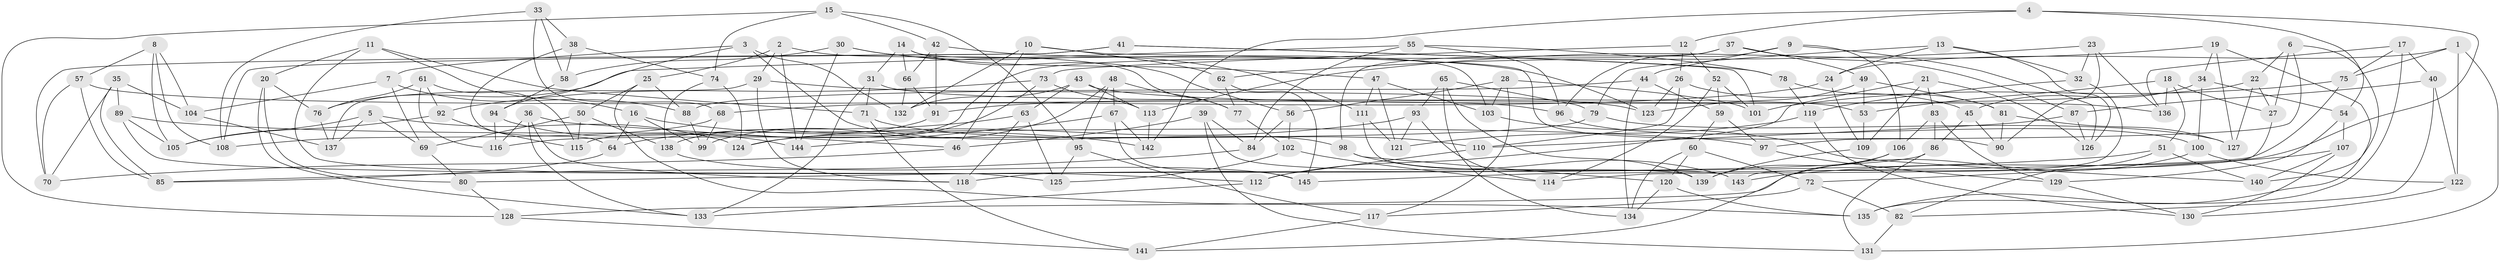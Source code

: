 // Generated by graph-tools (version 1.1) at 2025/16/03/09/25 04:16:31]
// undirected, 145 vertices, 290 edges
graph export_dot {
graph [start="1"]
  node [color=gray90,style=filled];
  1;
  2;
  3;
  4;
  5;
  6;
  7;
  8;
  9;
  10;
  11;
  12;
  13;
  14;
  15;
  16;
  17;
  18;
  19;
  20;
  21;
  22;
  23;
  24;
  25;
  26;
  27;
  28;
  29;
  30;
  31;
  32;
  33;
  34;
  35;
  36;
  37;
  38;
  39;
  40;
  41;
  42;
  43;
  44;
  45;
  46;
  47;
  48;
  49;
  50;
  51;
  52;
  53;
  54;
  55;
  56;
  57;
  58;
  59;
  60;
  61;
  62;
  63;
  64;
  65;
  66;
  67;
  68;
  69;
  70;
  71;
  72;
  73;
  74;
  75;
  76;
  77;
  78;
  79;
  80;
  81;
  82;
  83;
  84;
  85;
  86;
  87;
  88;
  89;
  90;
  91;
  92;
  93;
  94;
  95;
  96;
  97;
  98;
  99;
  100;
  101;
  102;
  103;
  104;
  105;
  106;
  107;
  108;
  109;
  110;
  111;
  112;
  113;
  114;
  115;
  116;
  117;
  118;
  119;
  120;
  121;
  122;
  123;
  124;
  125;
  126;
  127;
  128;
  129;
  130;
  131;
  132;
  133;
  134;
  135;
  136;
  137;
  138;
  139;
  140;
  141;
  142;
  143;
  144;
  145;
  1 -- 122;
  1 -- 75;
  1 -- 24;
  1 -- 131;
  2 -- 25;
  2 -- 144;
  2 -- 29;
  2 -- 77;
  3 -- 94;
  3 -- 98;
  3 -- 132;
  3 -- 7;
  4 -- 12;
  4 -- 72;
  4 -- 142;
  4 -- 54;
  5 -- 137;
  5 -- 105;
  5 -- 124;
  5 -- 69;
  6 -- 22;
  6 -- 27;
  6 -- 140;
  6 -- 97;
  7 -- 104;
  7 -- 69;
  7 -- 88;
  8 -- 57;
  8 -- 105;
  8 -- 108;
  8 -- 104;
  9 -- 106;
  9 -- 44;
  9 -- 96;
  9 -- 126;
  10 -- 62;
  10 -- 90;
  10 -- 132;
  10 -- 46;
  11 -- 71;
  11 -- 125;
  11 -- 16;
  11 -- 20;
  12 -- 73;
  12 -- 26;
  12 -- 52;
  13 -- 79;
  13 -- 126;
  13 -- 32;
  13 -- 24;
  14 -- 31;
  14 -- 56;
  14 -- 103;
  14 -- 66;
  15 -- 42;
  15 -- 128;
  15 -- 95;
  15 -- 74;
  16 -- 64;
  16 -- 142;
  16 -- 99;
  17 -- 136;
  17 -- 135;
  17 -- 75;
  17 -- 40;
  18 -- 136;
  18 -- 51;
  18 -- 27;
  18 -- 53;
  19 -- 34;
  19 -- 135;
  19 -- 113;
  19 -- 127;
  20 -- 76;
  20 -- 133;
  20 -- 80;
  21 -- 126;
  21 -- 83;
  21 -- 109;
  21 -- 112;
  22 -- 27;
  22 -- 91;
  22 -- 127;
  23 -- 136;
  23 -- 90;
  23 -- 32;
  23 -- 62;
  24 -- 109;
  24 -- 68;
  25 -- 50;
  25 -- 88;
  25 -- 135;
  26 -- 45;
  26 -- 123;
  26 -- 110;
  27 -- 114;
  28 -- 101;
  28 -- 56;
  28 -- 103;
  28 -- 117;
  29 -- 123;
  29 -- 137;
  29 -- 118;
  30 -- 47;
  30 -- 144;
  30 -- 111;
  30 -- 58;
  31 -- 133;
  31 -- 71;
  31 -- 53;
  32 -- 143;
  32 -- 119;
  33 -- 58;
  33 -- 108;
  33 -- 38;
  33 -- 68;
  34 -- 54;
  34 -- 100;
  34 -- 45;
  35 -- 70;
  35 -- 85;
  35 -- 89;
  35 -- 104;
  36 -- 46;
  36 -- 133;
  36 -- 118;
  36 -- 116;
  37 -- 115;
  37 -- 49;
  37 -- 98;
  37 -- 87;
  38 -- 58;
  38 -- 74;
  38 -- 64;
  39 -- 139;
  39 -- 131;
  39 -- 46;
  39 -- 84;
  40 -- 87;
  40 -- 122;
  40 -- 82;
  41 -- 101;
  41 -- 78;
  41 -- 70;
  41 -- 108;
  42 -- 66;
  42 -- 91;
  42 -- 123;
  43 -- 113;
  43 -- 132;
  43 -- 136;
  43 -- 63;
  44 -- 134;
  44 -- 88;
  44 -- 59;
  45 -- 90;
  45 -- 86;
  46 -- 70;
  47 -- 103;
  47 -- 111;
  47 -- 121;
  48 -- 95;
  48 -- 77;
  48 -- 99;
  48 -- 67;
  49 -- 81;
  49 -- 123;
  49 -- 53;
  50 -- 69;
  50 -- 138;
  50 -- 115;
  51 -- 80;
  51 -- 82;
  51 -- 140;
  52 -- 59;
  52 -- 101;
  52 -- 114;
  53 -- 109;
  54 -- 129;
  54 -- 107;
  55 -- 76;
  55 -- 96;
  55 -- 78;
  55 -- 84;
  56 -- 102;
  56 -- 84;
  57 -- 96;
  57 -- 70;
  57 -- 85;
  58 -- 94;
  59 -- 97;
  59 -- 60;
  60 -- 134;
  60 -- 120;
  60 -- 72;
  61 -- 115;
  61 -- 92;
  61 -- 76;
  61 -- 116;
  62 -- 77;
  62 -- 145;
  63 -- 125;
  63 -- 118;
  63 -- 64;
  64 -- 85;
  65 -- 79;
  65 -- 139;
  65 -- 93;
  65 -- 134;
  66 -- 132;
  66 -- 91;
  67 -- 145;
  67 -- 142;
  67 -- 144;
  68 -- 99;
  68 -- 108;
  69 -- 80;
  71 -- 141;
  71 -- 110;
  72 -- 117;
  72 -- 82;
  73 -- 124;
  73 -- 113;
  73 -- 92;
  74 -- 138;
  74 -- 124;
  75 -- 145;
  75 -- 101;
  76 -- 137;
  77 -- 102;
  78 -- 119;
  78 -- 81;
  79 -- 127;
  79 -- 116;
  80 -- 128;
  81 -- 90;
  81 -- 127;
  82 -- 131;
  83 -- 106;
  83 -- 129;
  83 -- 86;
  84 -- 85;
  86 -- 118;
  86 -- 131;
  87 -- 126;
  87 -- 110;
  88 -- 99;
  89 -- 105;
  89 -- 112;
  89 -- 97;
  91 -- 138;
  92 -- 105;
  92 -- 115;
  93 -- 114;
  93 -- 124;
  93 -- 121;
  94 -- 144;
  94 -- 116;
  95 -- 117;
  95 -- 125;
  96 -- 100;
  97 -- 129;
  98 -- 143;
  98 -- 120;
  100 -- 128;
  100 -- 122;
  102 -- 125;
  102 -- 114;
  103 -- 140;
  104 -- 137;
  106 -- 139;
  106 -- 141;
  107 -- 143;
  107 -- 140;
  107 -- 130;
  109 -- 139;
  110 -- 112;
  111 -- 143;
  111 -- 121;
  112 -- 133;
  113 -- 142;
  117 -- 141;
  119 -- 121;
  119 -- 130;
  120 -- 135;
  120 -- 134;
  122 -- 130;
  128 -- 141;
  129 -- 130;
  138 -- 145;
}
